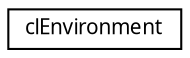 digraph G
{
  edge [fontname="FreeSans.ttf",fontsize="10",labelfontname="FreeSans.ttf",labelfontsize="10"];
  node [fontname="FreeSans.ttf",fontsize="10",shape=record];
  rankdir=LR;
  Node1 [label="clEnvironment",height=0.2,width=0.4,color="black", fillcolor="white", style="filled",URL="$classcl_environment.html"];
}
